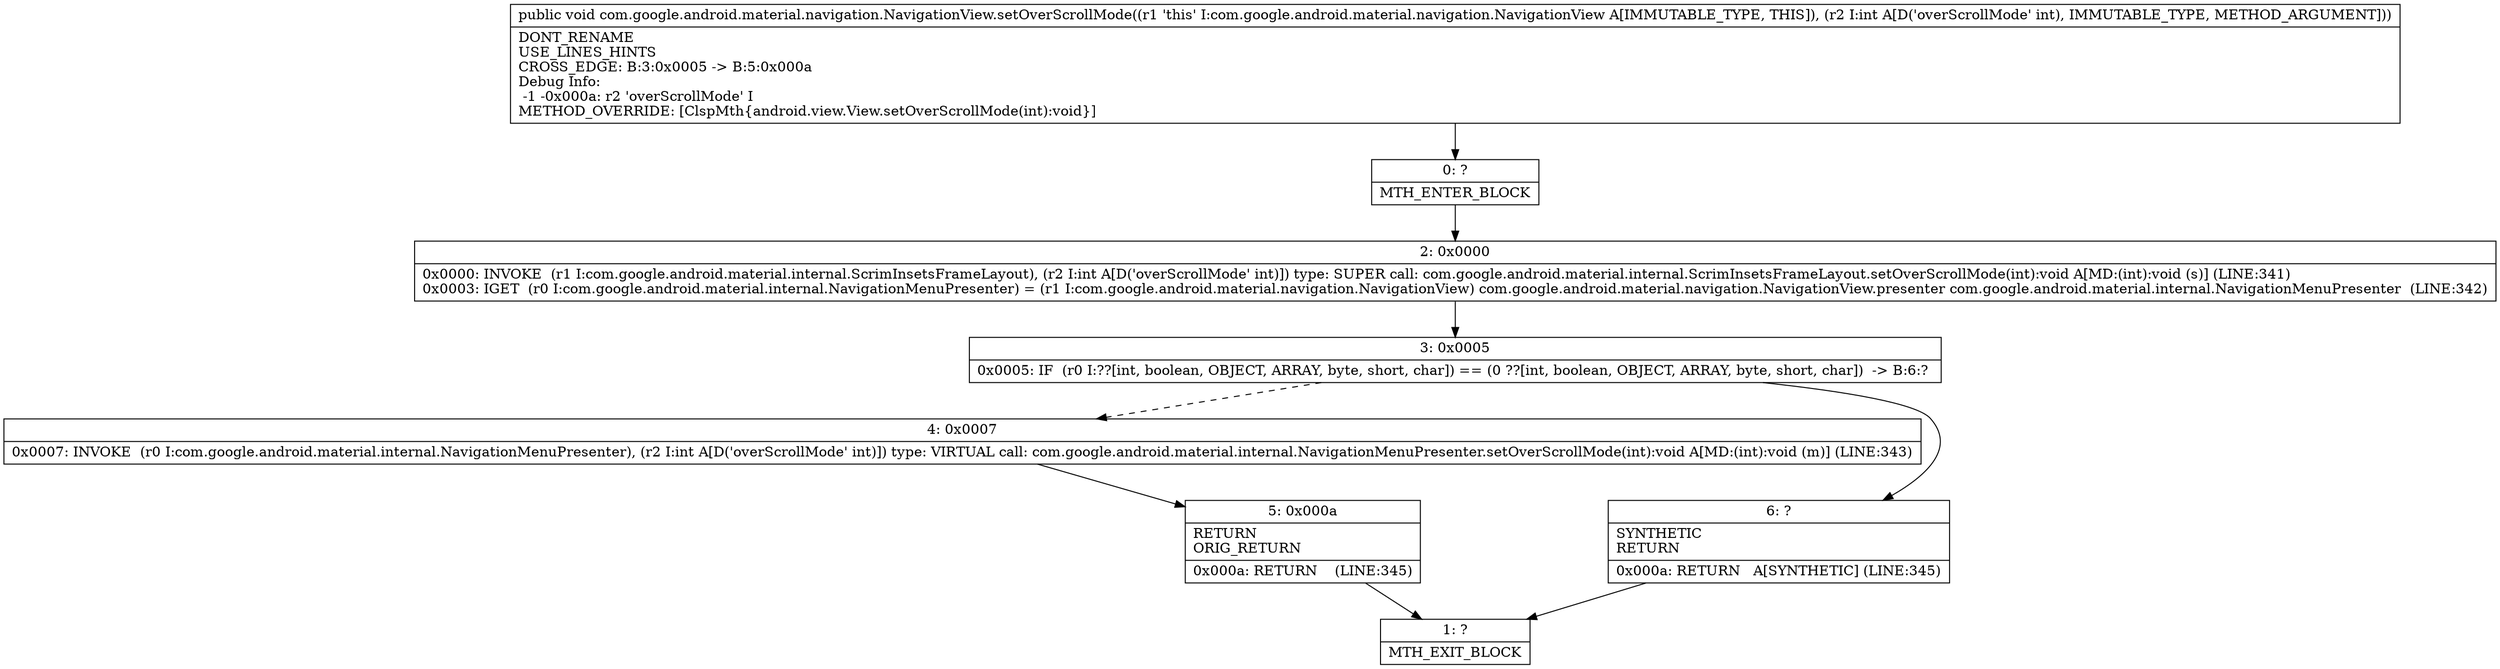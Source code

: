 digraph "CFG forcom.google.android.material.navigation.NavigationView.setOverScrollMode(I)V" {
Node_0 [shape=record,label="{0\:\ ?|MTH_ENTER_BLOCK\l}"];
Node_2 [shape=record,label="{2\:\ 0x0000|0x0000: INVOKE  (r1 I:com.google.android.material.internal.ScrimInsetsFrameLayout), (r2 I:int A[D('overScrollMode' int)]) type: SUPER call: com.google.android.material.internal.ScrimInsetsFrameLayout.setOverScrollMode(int):void A[MD:(int):void (s)] (LINE:341)\l0x0003: IGET  (r0 I:com.google.android.material.internal.NavigationMenuPresenter) = (r1 I:com.google.android.material.navigation.NavigationView) com.google.android.material.navigation.NavigationView.presenter com.google.android.material.internal.NavigationMenuPresenter  (LINE:342)\l}"];
Node_3 [shape=record,label="{3\:\ 0x0005|0x0005: IF  (r0 I:??[int, boolean, OBJECT, ARRAY, byte, short, char]) == (0 ??[int, boolean, OBJECT, ARRAY, byte, short, char])  \-\> B:6:? \l}"];
Node_4 [shape=record,label="{4\:\ 0x0007|0x0007: INVOKE  (r0 I:com.google.android.material.internal.NavigationMenuPresenter), (r2 I:int A[D('overScrollMode' int)]) type: VIRTUAL call: com.google.android.material.internal.NavigationMenuPresenter.setOverScrollMode(int):void A[MD:(int):void (m)] (LINE:343)\l}"];
Node_5 [shape=record,label="{5\:\ 0x000a|RETURN\lORIG_RETURN\l|0x000a: RETURN    (LINE:345)\l}"];
Node_1 [shape=record,label="{1\:\ ?|MTH_EXIT_BLOCK\l}"];
Node_6 [shape=record,label="{6\:\ ?|SYNTHETIC\lRETURN\l|0x000a: RETURN   A[SYNTHETIC] (LINE:345)\l}"];
MethodNode[shape=record,label="{public void com.google.android.material.navigation.NavigationView.setOverScrollMode((r1 'this' I:com.google.android.material.navigation.NavigationView A[IMMUTABLE_TYPE, THIS]), (r2 I:int A[D('overScrollMode' int), IMMUTABLE_TYPE, METHOD_ARGUMENT]))  | DONT_RENAME\lUSE_LINES_HINTS\lCROSS_EDGE: B:3:0x0005 \-\> B:5:0x000a\lDebug Info:\l  \-1 \-0x000a: r2 'overScrollMode' I\lMETHOD_OVERRIDE: [ClspMth\{android.view.View.setOverScrollMode(int):void\}]\l}"];
MethodNode -> Node_0;Node_0 -> Node_2;
Node_2 -> Node_3;
Node_3 -> Node_4[style=dashed];
Node_3 -> Node_6;
Node_4 -> Node_5;
Node_5 -> Node_1;
Node_6 -> Node_1;
}

